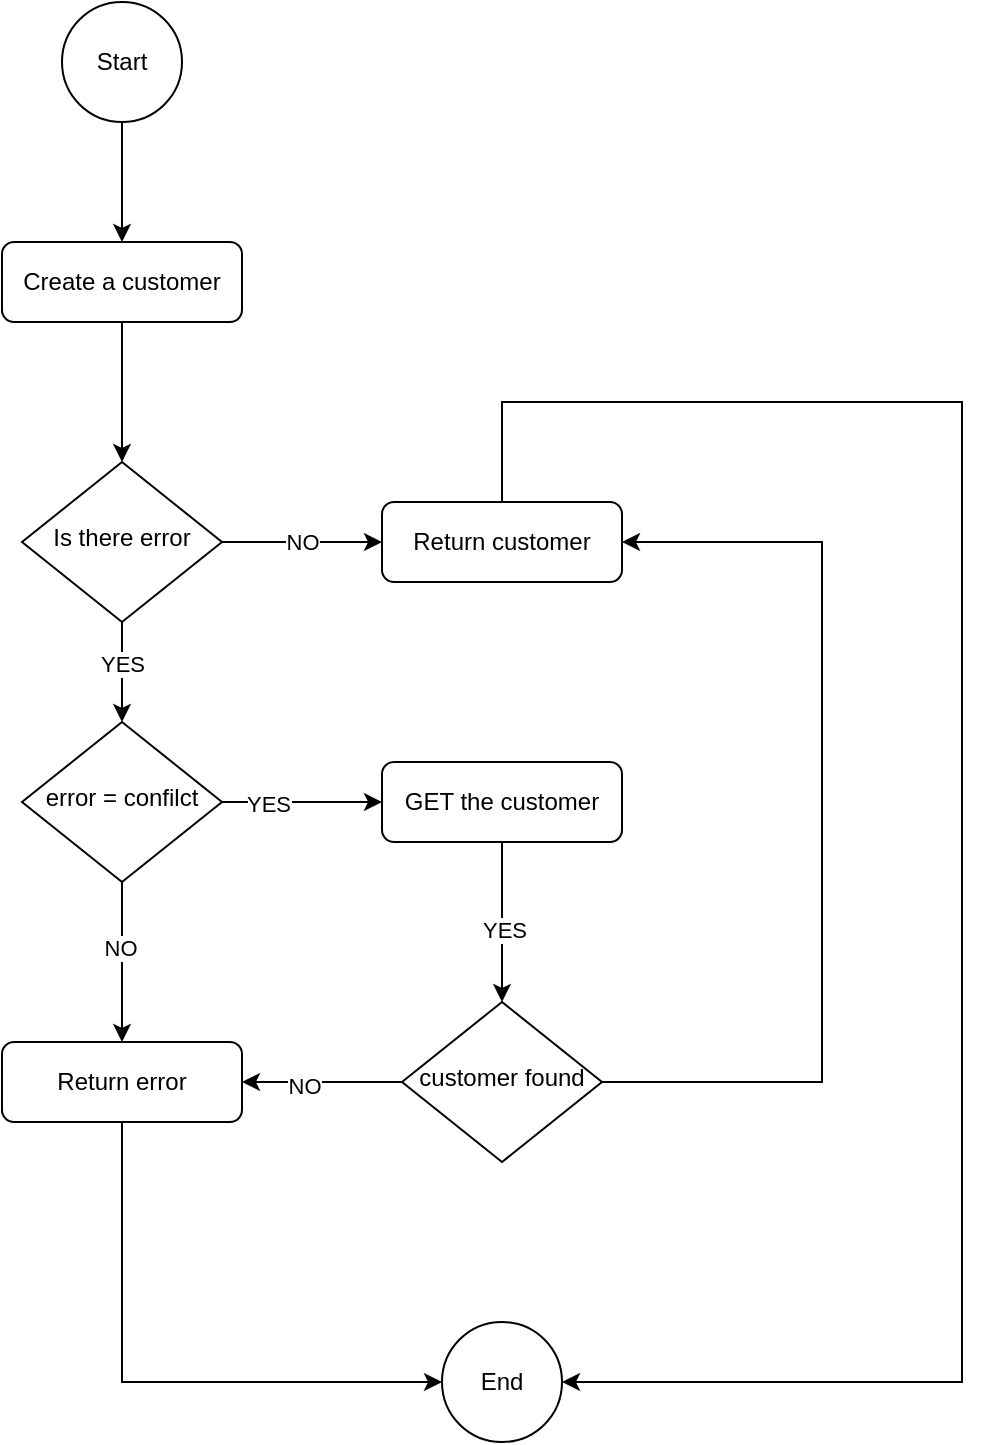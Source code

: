 <mxfile version="20.8.16" type="device"><diagram id="C5RBs43oDa-KdzZeNtuy" name="Page-1"><mxGraphModel dx="1194" dy="674" grid="1" gridSize="10" guides="1" tooltips="1" connect="1" arrows="1" fold="1" page="1" pageScale="1" pageWidth="827" pageHeight="1169" math="0" shadow="0"><root><mxCell id="WIyWlLk6GJQsqaUBKTNV-0"/><mxCell id="WIyWlLk6GJQsqaUBKTNV-1" parent="WIyWlLk6GJQsqaUBKTNV-0"/><mxCell id="fO5tiOFOk85fpcqv7an5-3" value="" style="edgeStyle=orthogonalEdgeStyle;rounded=0;orthogonalLoop=1;jettySize=auto;html=1;" edge="1" parent="WIyWlLk6GJQsqaUBKTNV-1" source="WIyWlLk6GJQsqaUBKTNV-3" target="WIyWlLk6GJQsqaUBKTNV-6"><mxGeometry relative="1" as="geometry"/></mxCell><mxCell id="WIyWlLk6GJQsqaUBKTNV-3" value="Create a customer" style="rounded=1;whiteSpace=wrap;html=1;fontSize=12;glass=0;strokeWidth=1;shadow=0;" parent="WIyWlLk6GJQsqaUBKTNV-1" vertex="1"><mxGeometry x="150" y="160" width="120" height="40" as="geometry"/></mxCell><mxCell id="fO5tiOFOk85fpcqv7an5-4" value="NO" style="edgeStyle=orthogonalEdgeStyle;rounded=0;orthogonalLoop=1;jettySize=auto;html=1;" edge="1" parent="WIyWlLk6GJQsqaUBKTNV-1" source="WIyWlLk6GJQsqaUBKTNV-6" target="WIyWlLk6GJQsqaUBKTNV-7"><mxGeometry relative="1" as="geometry"/></mxCell><mxCell id="fO5tiOFOk85fpcqv7an5-7" value="" style="edgeStyle=orthogonalEdgeStyle;rounded=0;orthogonalLoop=1;jettySize=auto;html=1;" edge="1" parent="WIyWlLk6GJQsqaUBKTNV-1" source="WIyWlLk6GJQsqaUBKTNV-6" target="fO5tiOFOk85fpcqv7an5-2"><mxGeometry relative="1" as="geometry"/></mxCell><mxCell id="fO5tiOFOk85fpcqv7an5-8" value="YES" style="edgeLabel;html=1;align=center;verticalAlign=middle;resizable=0;points=[];" vertex="1" connectable="0" parent="fO5tiOFOk85fpcqv7an5-7"><mxGeometry x="-0.16" relative="1" as="geometry"><mxPoint as="offset"/></mxGeometry></mxCell><mxCell id="WIyWlLk6GJQsqaUBKTNV-6" value="Is there error" style="rhombus;whiteSpace=wrap;html=1;shadow=0;fontFamily=Helvetica;fontSize=12;align=center;strokeWidth=1;spacing=6;spacingTop=-4;" parent="WIyWlLk6GJQsqaUBKTNV-1" vertex="1"><mxGeometry x="160" y="270" width="100" height="80" as="geometry"/></mxCell><mxCell id="fO5tiOFOk85fpcqv7an5-22" style="edgeStyle=orthogonalEdgeStyle;rounded=0;orthogonalLoop=1;jettySize=auto;html=1;entryX=1;entryY=0.5;entryDx=0;entryDy=0;" edge="1" parent="WIyWlLk6GJQsqaUBKTNV-1" source="WIyWlLk6GJQsqaUBKTNV-7" target="fO5tiOFOk85fpcqv7an5-20"><mxGeometry relative="1" as="geometry"><Array as="points"><mxPoint x="400" y="240"/><mxPoint x="630" y="240"/><mxPoint x="630" y="730"/></Array></mxGeometry></mxCell><mxCell id="WIyWlLk6GJQsqaUBKTNV-7" value="Return customer" style="rounded=1;whiteSpace=wrap;html=1;fontSize=12;glass=0;strokeWidth=1;shadow=0;" parent="WIyWlLk6GJQsqaUBKTNV-1" vertex="1"><mxGeometry x="340" y="290" width="120" height="40" as="geometry"/></mxCell><mxCell id="fO5tiOFOk85fpcqv7an5-15" value="" style="edgeStyle=orthogonalEdgeStyle;rounded=0;orthogonalLoop=1;jettySize=auto;html=1;" edge="1" parent="WIyWlLk6GJQsqaUBKTNV-1" source="WIyWlLk6GJQsqaUBKTNV-12" target="fO5tiOFOk85fpcqv7an5-14"><mxGeometry relative="1" as="geometry"/></mxCell><mxCell id="fO5tiOFOk85fpcqv7an5-18" value="YES" style="edgeLabel;html=1;align=center;verticalAlign=middle;resizable=0;points=[];" vertex="1" connectable="0" parent="fO5tiOFOk85fpcqv7an5-15"><mxGeometry x="0.1" y="1" relative="1" as="geometry"><mxPoint as="offset"/></mxGeometry></mxCell><mxCell id="WIyWlLk6GJQsqaUBKTNV-12" value="GET the customer" style="rounded=1;whiteSpace=wrap;html=1;fontSize=12;glass=0;strokeWidth=1;shadow=0;" parent="WIyWlLk6GJQsqaUBKTNV-1" vertex="1"><mxGeometry x="340" y="420" width="120" height="40" as="geometry"/></mxCell><mxCell id="fO5tiOFOk85fpcqv7an5-1" value="" style="edgeStyle=orthogonalEdgeStyle;rounded=0;orthogonalLoop=1;jettySize=auto;html=1;" edge="1" parent="WIyWlLk6GJQsqaUBKTNV-1" source="fO5tiOFOk85fpcqv7an5-0" target="WIyWlLk6GJQsqaUBKTNV-3"><mxGeometry relative="1" as="geometry"/></mxCell><mxCell id="fO5tiOFOk85fpcqv7an5-0" value="Start" style="ellipse;whiteSpace=wrap;html=1;aspect=fixed;" vertex="1" parent="WIyWlLk6GJQsqaUBKTNV-1"><mxGeometry x="180" y="40" width="60" height="60" as="geometry"/></mxCell><mxCell id="fO5tiOFOk85fpcqv7an5-10" value="" style="edgeStyle=orthogonalEdgeStyle;rounded=0;orthogonalLoop=1;jettySize=auto;html=1;" edge="1" parent="WIyWlLk6GJQsqaUBKTNV-1" source="fO5tiOFOk85fpcqv7an5-2" target="fO5tiOFOk85fpcqv7an5-9"><mxGeometry relative="1" as="geometry"/></mxCell><mxCell id="fO5tiOFOk85fpcqv7an5-11" value="NO" style="edgeLabel;html=1;align=center;verticalAlign=middle;resizable=0;points=[];" vertex="1" connectable="0" parent="fO5tiOFOk85fpcqv7an5-10"><mxGeometry x="-0.175" y="-1" relative="1" as="geometry"><mxPoint as="offset"/></mxGeometry></mxCell><mxCell id="fO5tiOFOk85fpcqv7an5-12" value="" style="edgeStyle=orthogonalEdgeStyle;rounded=0;orthogonalLoop=1;jettySize=auto;html=1;" edge="1" parent="WIyWlLk6GJQsqaUBKTNV-1" source="fO5tiOFOk85fpcqv7an5-2" target="WIyWlLk6GJQsqaUBKTNV-12"><mxGeometry relative="1" as="geometry"/></mxCell><mxCell id="fO5tiOFOk85fpcqv7an5-13" value="YES" style="edgeLabel;html=1;align=center;verticalAlign=middle;resizable=0;points=[];" vertex="1" connectable="0" parent="fO5tiOFOk85fpcqv7an5-12"><mxGeometry x="-0.44" y="-1" relative="1" as="geometry"><mxPoint as="offset"/></mxGeometry></mxCell><mxCell id="fO5tiOFOk85fpcqv7an5-2" value="error = confilct" style="rhombus;whiteSpace=wrap;html=1;shadow=0;fontFamily=Helvetica;fontSize=12;align=center;strokeWidth=1;spacing=6;spacingTop=-4;" vertex="1" parent="WIyWlLk6GJQsqaUBKTNV-1"><mxGeometry x="160" y="400" width="100" height="80" as="geometry"/></mxCell><mxCell id="fO5tiOFOk85fpcqv7an5-21" style="edgeStyle=orthogonalEdgeStyle;rounded=0;orthogonalLoop=1;jettySize=auto;html=1;entryX=0;entryY=0.5;entryDx=0;entryDy=0;" edge="1" parent="WIyWlLk6GJQsqaUBKTNV-1" source="fO5tiOFOk85fpcqv7an5-9" target="fO5tiOFOk85fpcqv7an5-20"><mxGeometry relative="1" as="geometry"><Array as="points"><mxPoint x="210" y="730"/></Array></mxGeometry></mxCell><mxCell id="fO5tiOFOk85fpcqv7an5-9" value="Return error" style="rounded=1;whiteSpace=wrap;html=1;fontSize=12;glass=0;strokeWidth=1;shadow=0;" vertex="1" parent="WIyWlLk6GJQsqaUBKTNV-1"><mxGeometry x="150" y="560" width="120" height="40" as="geometry"/></mxCell><mxCell id="fO5tiOFOk85fpcqv7an5-16" value="" style="edgeStyle=orthogonalEdgeStyle;rounded=0;orthogonalLoop=1;jettySize=auto;html=1;" edge="1" parent="WIyWlLk6GJQsqaUBKTNV-1" source="fO5tiOFOk85fpcqv7an5-14" target="fO5tiOFOk85fpcqv7an5-9"><mxGeometry relative="1" as="geometry"/></mxCell><mxCell id="fO5tiOFOk85fpcqv7an5-17" value="NO" style="edgeLabel;html=1;align=center;verticalAlign=middle;resizable=0;points=[];" vertex="1" connectable="0" parent="fO5tiOFOk85fpcqv7an5-16"><mxGeometry x="0.225" y="2" relative="1" as="geometry"><mxPoint as="offset"/></mxGeometry></mxCell><mxCell id="fO5tiOFOk85fpcqv7an5-19" style="edgeStyle=orthogonalEdgeStyle;rounded=0;orthogonalLoop=1;jettySize=auto;html=1;entryX=1;entryY=0.5;entryDx=0;entryDy=0;" edge="1" parent="WIyWlLk6GJQsqaUBKTNV-1" source="fO5tiOFOk85fpcqv7an5-14" target="WIyWlLk6GJQsqaUBKTNV-7"><mxGeometry relative="1" as="geometry"><Array as="points"><mxPoint x="560" y="580"/><mxPoint x="560" y="310"/></Array></mxGeometry></mxCell><mxCell id="fO5tiOFOk85fpcqv7an5-14" value="customer found" style="rhombus;whiteSpace=wrap;html=1;shadow=0;fontFamily=Helvetica;fontSize=12;align=center;strokeWidth=1;spacing=6;spacingTop=-4;" vertex="1" parent="WIyWlLk6GJQsqaUBKTNV-1"><mxGeometry x="350" y="540" width="100" height="80" as="geometry"/></mxCell><mxCell id="fO5tiOFOk85fpcqv7an5-20" value="End" style="ellipse;whiteSpace=wrap;html=1;aspect=fixed;" vertex="1" parent="WIyWlLk6GJQsqaUBKTNV-1"><mxGeometry x="370" y="700" width="60" height="60" as="geometry"/></mxCell></root></mxGraphModel></diagram></mxfile>